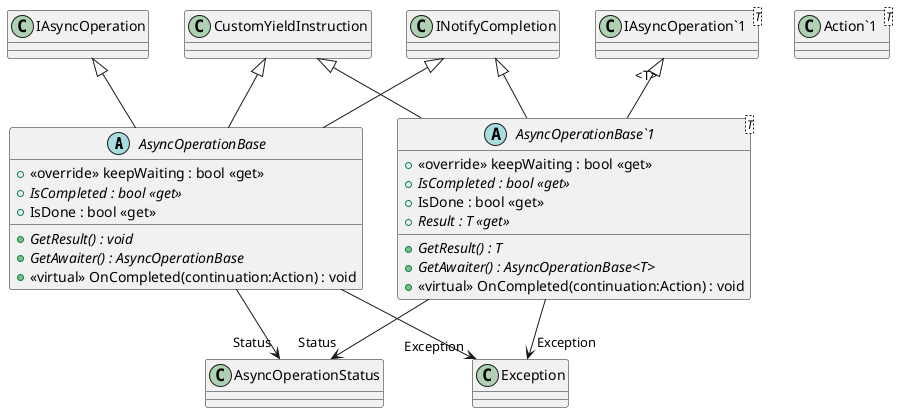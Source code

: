 @startuml
abstract class AsyncOperationBase {
    + <<override>> keepWaiting : bool <<get>>
    + {abstract} IsCompleted : bool <<get>>
    + IsDone : bool <<get>>
    + {abstract} GetResult() : void
    + {abstract} GetAwaiter() : AsyncOperationBase
    + <<virtual>> OnCompleted(continuation:Action) : void
}
abstract class "AsyncOperationBase`1"<T> {
    + <<override>> keepWaiting : bool <<get>>
    + {abstract} IsCompleted : bool <<get>>
    + IsDone : bool <<get>>
    + {abstract} Result : T <<get>>
    + {abstract} GetResult() : T
    + {abstract} GetAwaiter() : AsyncOperationBase<T>
    + <<virtual>> OnCompleted(continuation:Action) : void
}
class "Action`1"<T> {
}
class "IAsyncOperation`1"<T> {
}
CustomYieldInstruction <|-- AsyncOperationBase
IAsyncOperation <|-- AsyncOperationBase
INotifyCompletion <|-- AsyncOperationBase
AsyncOperationBase --> "Status" AsyncOperationStatus
AsyncOperationBase --> "Exception" Exception
CustomYieldInstruction <|-- "AsyncOperationBase`1"
"IAsyncOperation`1" "<T>" <|-- "AsyncOperationBase`1"
INotifyCompletion <|-- "AsyncOperationBase`1"
"AsyncOperationBase`1" --> "Status" AsyncOperationStatus
"AsyncOperationBase`1" --> "Exception" Exception
@enduml
